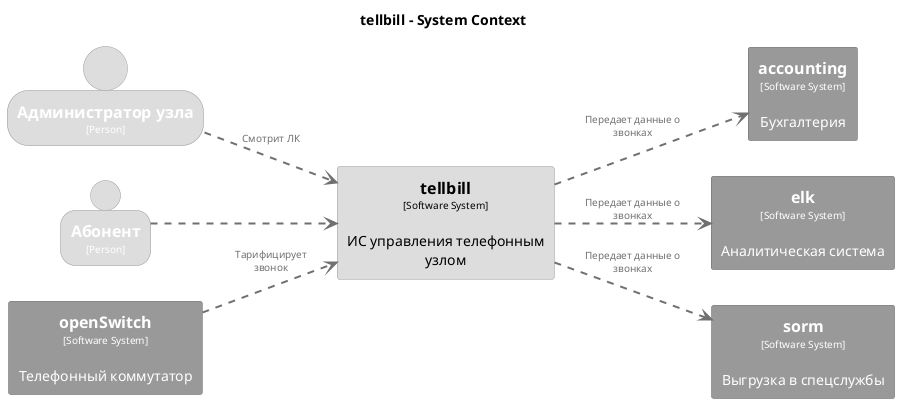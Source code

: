 @startuml
set separator none
title tellbill - System Context

left to right direction

skinparam {
  arrowFontSize 10
  defaultTextAlignment center
  wrapWidth 200
  maxMessageSize 100
}

hide stereotype

skinparam rectangle<<accounting>> {
  BackgroundColor #999999
  FontColor #ffffff
  BorderColor #6b6b6b
  shadowing false
}
skinparam rectangle<<elk>> {
  BackgroundColor #999999
  FontColor #ffffff
  BorderColor #6b6b6b
  shadowing false
}
skinparam rectangle<<openSwitch>> {
  BackgroundColor #999999
  FontColor #ffffff
  BorderColor #6b6b6b
  shadowing false
}
skinparam rectangle<<sorm>> {
  BackgroundColor #999999
  FontColor #ffffff
  BorderColor #6b6b6b
  shadowing false
}
skinparam rectangle<<tellbill>> {
  BackgroundColor #dddddd
  FontColor #000000
  BorderColor #9a9a9a
  shadowing false
}
skinparam person<<Абонент>> {
  BackgroundColor #dddddd
  FontColor #ffffff
  BorderColor #9a9a9a
  shadowing false
}
skinparam person<<Администраторузла>> {
  BackgroundColor #dddddd
  FontColor #ffffff
  BorderColor #9a9a9a
  shadowing false
}

person "==Администратор узла\n<size:10>[Person]</size>" <<Администраторузла>> as Администраторузла
person "==Абонент\n<size:10>[Person]</size>" <<Абонент>> as Абонент
rectangle "==openSwitch\n<size:10>[Software System]</size>\n\nТелефонный коммутатор" <<openSwitch>> as openSwitch
rectangle "==accounting\n<size:10>[Software System]</size>\n\nБухгалтерия" <<accounting>> as accounting
rectangle "==elk\n<size:10>[Software System]</size>\n\nАналитическая система" <<elk>> as elk
rectangle "==sorm\n<size:10>[Software System]</size>\n\nВыгрузка в спецслужбы" <<sorm>> as sorm
rectangle "==tellbill\n<size:10>[Software System]</size>\n\nИС управления телефонным узлом" <<tellbill>> as tellbill

tellbill .[#707070,thickness=2].> elk : "<color:#707070>Передает данные о звонках"
tellbill .[#707070,thickness=2].> sorm : "<color:#707070>Передает данные о звонках"
tellbill .[#707070,thickness=2].> accounting : "<color:#707070>Передает данные о звонках"
Абонент .[#707070,thickness=2].> tellbill : "<color:#707070>"
openSwitch .[#707070,thickness=2].> tellbill : "<color:#707070>Тарифицирует звонок"
Администраторузла .[#707070,thickness=2].> tellbill : "<color:#707070>Смотрит ЛК"
@enduml